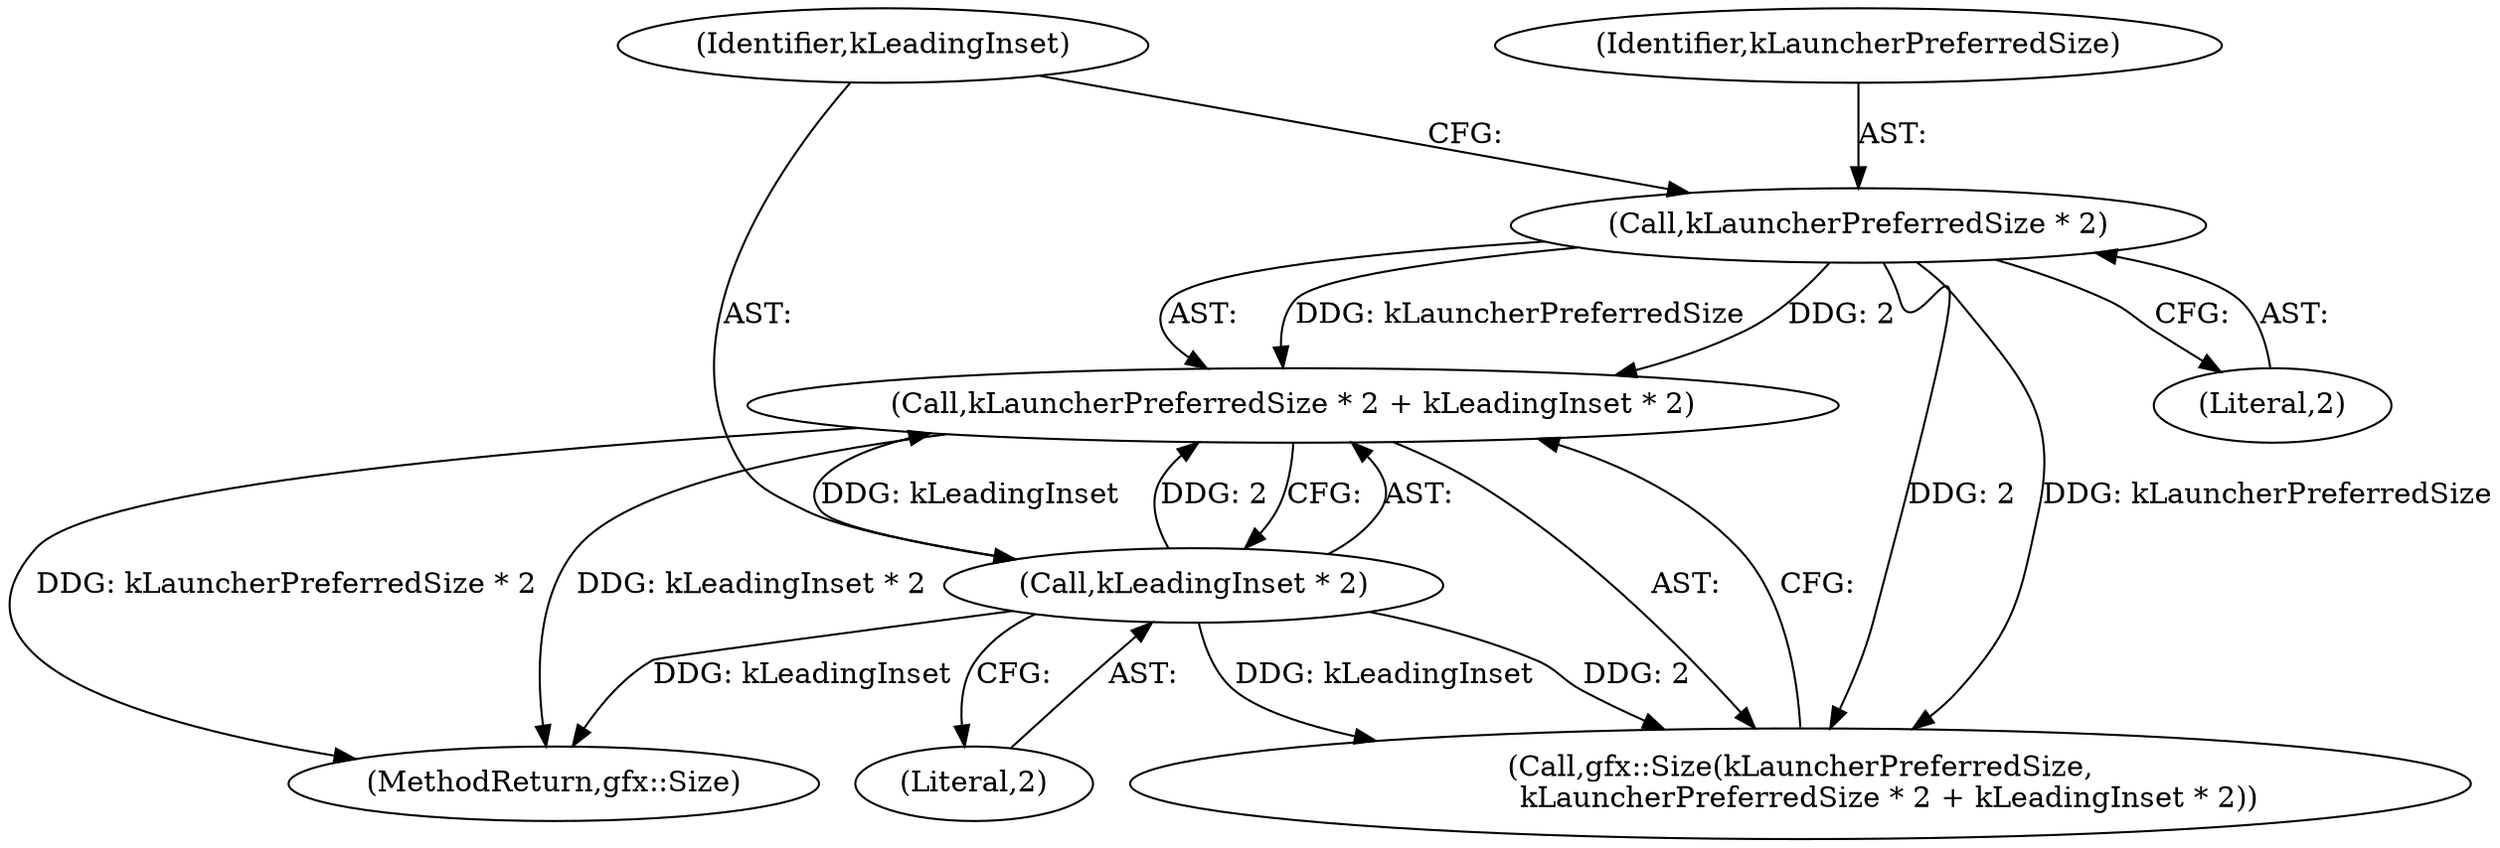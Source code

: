 digraph "1_Chrome_3475f5e448ddf5e48888f3d0563245cc46e3c98b_1@del" {
"1000144" [label="(Call,kLauncherPreferredSize * 2 + kLeadingInset * 2)"];
"1000145" [label="(Call,kLauncherPreferredSize * 2)"];
"1000148" [label="(Call,kLeadingInset * 2)"];
"1000150" [label="(Literal,2)"];
"1000142" [label="(Call,gfx::Size(kLauncherPreferredSize,\n                   kLauncherPreferredSize * 2 + kLeadingInset * 2))"];
"1000147" [label="(Literal,2)"];
"1000148" [label="(Call,kLeadingInset * 2)"];
"1000145" [label="(Call,kLauncherPreferredSize * 2)"];
"1000149" [label="(Identifier,kLeadingInset)"];
"1000146" [label="(Identifier,kLauncherPreferredSize)"];
"1000144" [label="(Call,kLauncherPreferredSize * 2 + kLeadingInset * 2)"];
"1000151" [label="(MethodReturn,gfx::Size)"];
"1000144" -> "1000142"  [label="AST: "];
"1000144" -> "1000148"  [label="CFG: "];
"1000145" -> "1000144"  [label="AST: "];
"1000148" -> "1000144"  [label="AST: "];
"1000142" -> "1000144"  [label="CFG: "];
"1000144" -> "1000151"  [label="DDG: kLeadingInset * 2"];
"1000144" -> "1000151"  [label="DDG: kLauncherPreferredSize * 2"];
"1000145" -> "1000144"  [label="DDG: kLauncherPreferredSize"];
"1000145" -> "1000144"  [label="DDG: 2"];
"1000148" -> "1000144"  [label="DDG: kLeadingInset"];
"1000148" -> "1000144"  [label="DDG: 2"];
"1000145" -> "1000147"  [label="CFG: "];
"1000146" -> "1000145"  [label="AST: "];
"1000147" -> "1000145"  [label="AST: "];
"1000149" -> "1000145"  [label="CFG: "];
"1000145" -> "1000142"  [label="DDG: kLauncherPreferredSize"];
"1000145" -> "1000142"  [label="DDG: 2"];
"1000148" -> "1000150"  [label="CFG: "];
"1000149" -> "1000148"  [label="AST: "];
"1000150" -> "1000148"  [label="AST: "];
"1000148" -> "1000151"  [label="DDG: kLeadingInset"];
"1000148" -> "1000142"  [label="DDG: kLeadingInset"];
"1000148" -> "1000142"  [label="DDG: 2"];
}
